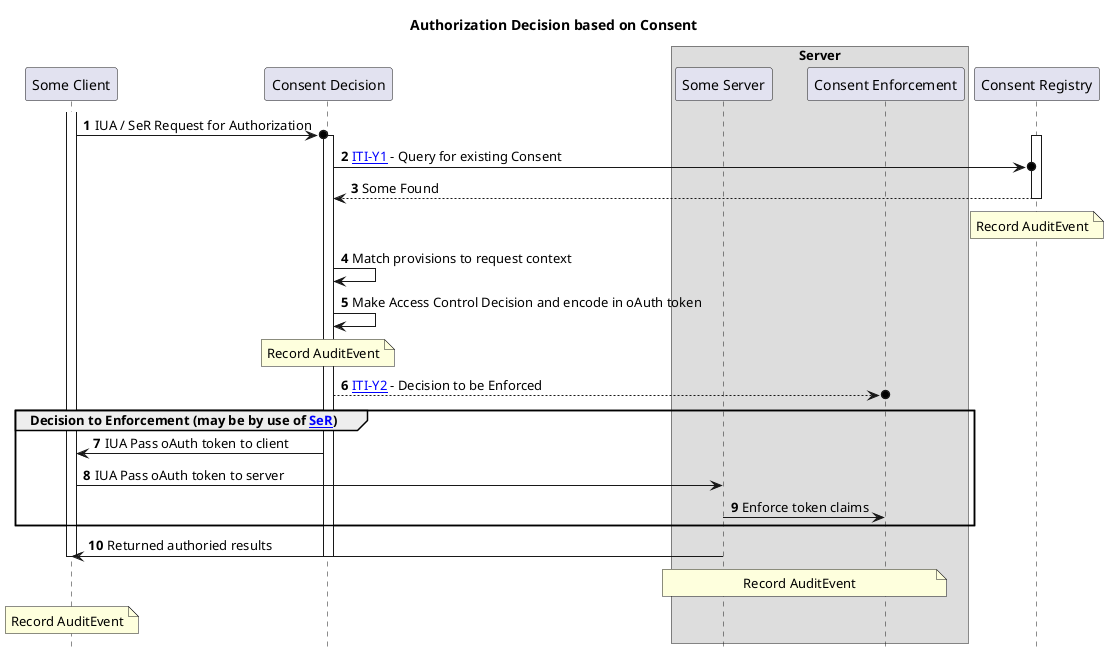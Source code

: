 @startuml
skinparam svgDimensionStyle false
hide footbox
autonumber
title "Authorization Decision based on Consent"
participant "Some Client" as client
participant "Consent Decision" as decision
box "Server"
participant "Some Server" as server
participant "Consent Enforcement" as enforce
end box
participant "Consent Registry" as registry
activate client
client ->o decision : IUA / SeR Request for Authorization
activate decision
activate registry
decision ->o registry : [[ITI-Y1.html ITI-Y1]] - Query for existing Consent
registry --> decision : Some Found
note over registry : Record AuditEvent
deactivate registry

decision -> decision : Match provisions to request context
decision -> decision : Make Access Control Decision and encode in oAuth token
note over decision : Record AuditEvent

decision -->o enforce : [[ITI-Y2.html ITI-Y2]] - Decision to be Enforced
group Decision to Enforcement (may be by use of [[https://profiles.ihe.net/ITI/SeR/index.html SeR]])
    client <- decision : IUA Pass oAuth token to client
    client -> server : IUA Pass oAuth token to server
    server -> enforce : Enforce token claims
end group
client <- server : Returned authoried results
deactivate decision 

note over server, enforce : Record AuditEvent
deactivate enforce  
deactivate server

note over client : Record AuditEvent
deactivate client 
@enduml

